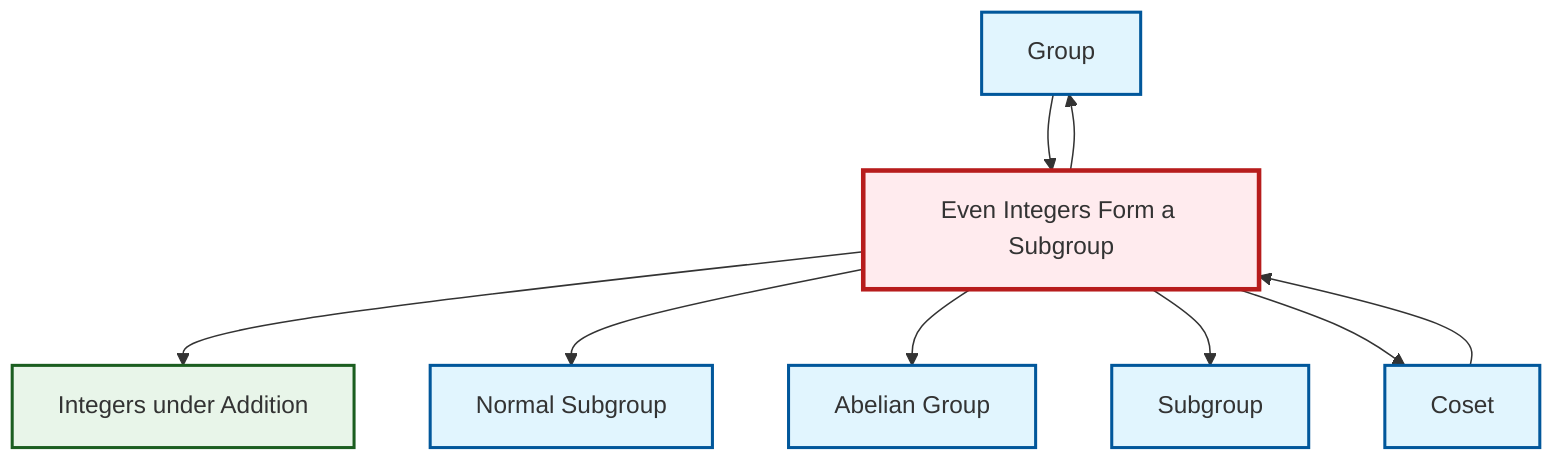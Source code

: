 graph TD
    classDef definition fill:#e1f5fe,stroke:#01579b,stroke-width:2px
    classDef theorem fill:#f3e5f5,stroke:#4a148c,stroke-width:2px
    classDef axiom fill:#fff3e0,stroke:#e65100,stroke-width:2px
    classDef example fill:#e8f5e9,stroke:#1b5e20,stroke-width:2px
    classDef current fill:#ffebee,stroke:#b71c1c,stroke-width:3px
    def-group["Group"]:::definition
    ex-even-integers-subgroup["Even Integers Form a Subgroup"]:::example
    def-abelian-group["Abelian Group"]:::definition
    def-normal-subgroup["Normal Subgroup"]:::definition
    def-subgroup["Subgroup"]:::definition
    def-coset["Coset"]:::definition
    ex-integers-addition["Integers under Addition"]:::example
    ex-even-integers-subgroup --> def-group
    ex-even-integers-subgroup --> ex-integers-addition
    def-group --> ex-even-integers-subgroup
    ex-even-integers-subgroup --> def-normal-subgroup
    ex-even-integers-subgroup --> def-abelian-group
    ex-even-integers-subgroup --> def-subgroup
    def-coset --> ex-even-integers-subgroup
    ex-even-integers-subgroup --> def-coset
    class ex-even-integers-subgroup current